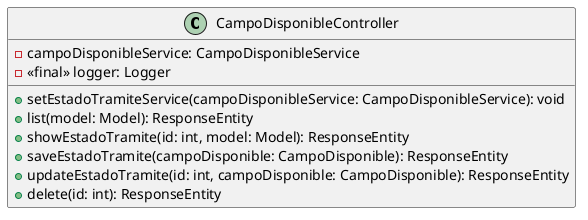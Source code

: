 @startuml CampoDisponibleController
class CampoDisponibleController {
 - campoDisponibleService: CampoDisponibleService
 - <<final>> logger: Logger
 + setEstadoTramiteService(campoDisponibleService: CampoDisponibleService): void
 + list(model: Model): ResponseEntity
 + showEstadoTramite(id: int, model: Model): ResponseEntity
 + saveEstadoTramite(campoDisponible: CampoDisponible): ResponseEntity
 + updateEstadoTramite(id: int, campoDisponible: CampoDisponible): ResponseEntity
 + delete(id: int): ResponseEntity
}
@enduml